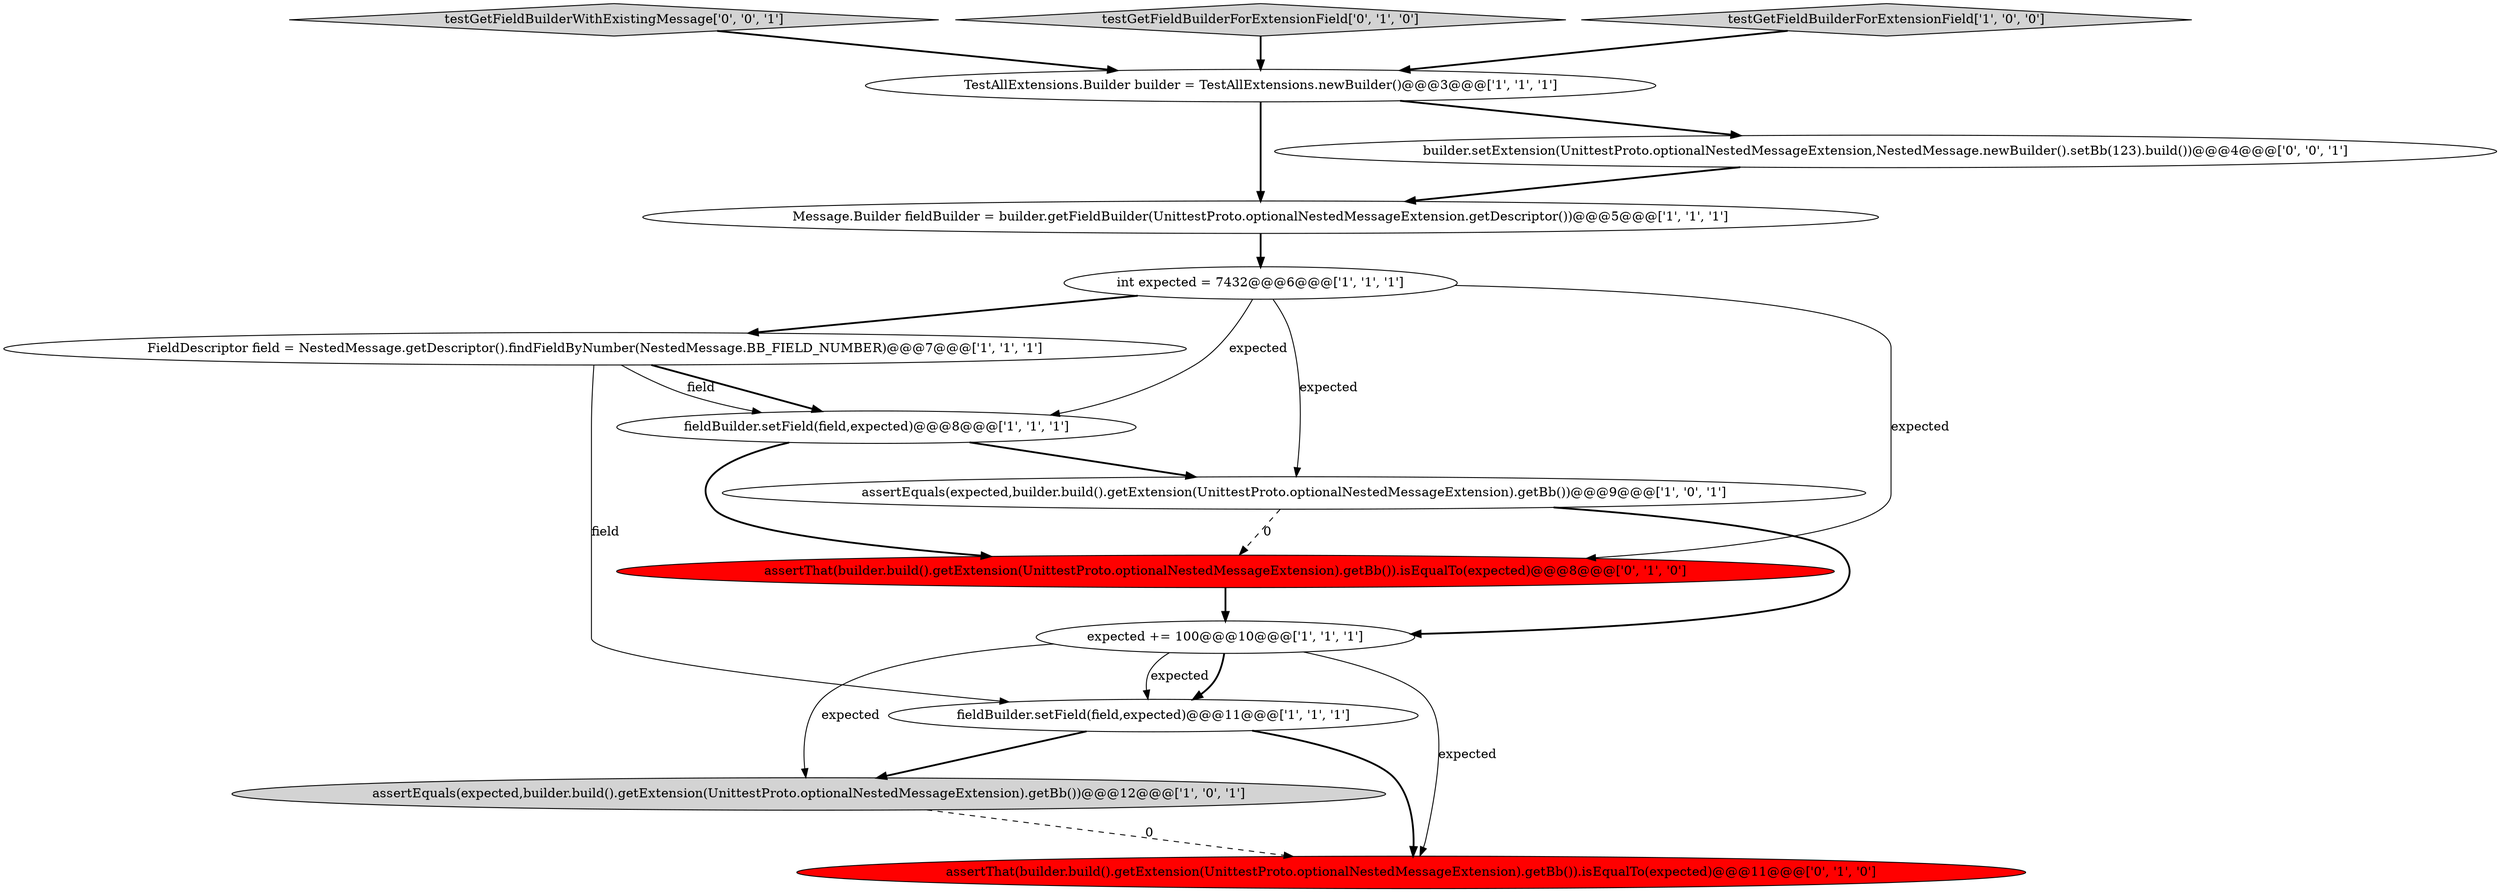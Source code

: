 digraph {
5 [style = filled, label = "assertEquals(expected,builder.build().getExtension(UnittestProto.optionalNestedMessageExtension).getBb())@@@12@@@['1', '0', '1']", fillcolor = lightgray, shape = ellipse image = "AAA0AAABBB1BBB"];
13 [style = filled, label = "testGetFieldBuilderWithExistingMessage['0', '0', '1']", fillcolor = lightgray, shape = diamond image = "AAA0AAABBB3BBB"];
3 [style = filled, label = "Message.Builder fieldBuilder = builder.getFieldBuilder(UnittestProto.optionalNestedMessageExtension.getDescriptor())@@@5@@@['1', '1', '1']", fillcolor = white, shape = ellipse image = "AAA0AAABBB1BBB"];
11 [style = filled, label = "testGetFieldBuilderForExtensionField['0', '1', '0']", fillcolor = lightgray, shape = diamond image = "AAA0AAABBB2BBB"];
2 [style = filled, label = "TestAllExtensions.Builder builder = TestAllExtensions.newBuilder()@@@3@@@['1', '1', '1']", fillcolor = white, shape = ellipse image = "AAA0AAABBB1BBB"];
7 [style = filled, label = "fieldBuilder.setField(field,expected)@@@8@@@['1', '1', '1']", fillcolor = white, shape = ellipse image = "AAA0AAABBB1BBB"];
12 [style = filled, label = "assertThat(builder.build().getExtension(UnittestProto.optionalNestedMessageExtension).getBb()).isEqualTo(expected)@@@11@@@['0', '1', '0']", fillcolor = red, shape = ellipse image = "AAA1AAABBB2BBB"];
1 [style = filled, label = "expected += 100@@@10@@@['1', '1', '1']", fillcolor = white, shape = ellipse image = "AAA0AAABBB1BBB"];
10 [style = filled, label = "assertThat(builder.build().getExtension(UnittestProto.optionalNestedMessageExtension).getBb()).isEqualTo(expected)@@@8@@@['0', '1', '0']", fillcolor = red, shape = ellipse image = "AAA1AAABBB2BBB"];
4 [style = filled, label = "fieldBuilder.setField(field,expected)@@@11@@@['1', '1', '1']", fillcolor = white, shape = ellipse image = "AAA0AAABBB1BBB"];
0 [style = filled, label = "assertEquals(expected,builder.build().getExtension(UnittestProto.optionalNestedMessageExtension).getBb())@@@9@@@['1', '0', '1']", fillcolor = white, shape = ellipse image = "AAA0AAABBB1BBB"];
14 [style = filled, label = "builder.setExtension(UnittestProto.optionalNestedMessageExtension,NestedMessage.newBuilder().setBb(123).build())@@@4@@@['0', '0', '1']", fillcolor = white, shape = ellipse image = "AAA0AAABBB3BBB"];
6 [style = filled, label = "int expected = 7432@@@6@@@['1', '1', '1']", fillcolor = white, shape = ellipse image = "AAA0AAABBB1BBB"];
8 [style = filled, label = "testGetFieldBuilderForExtensionField['1', '0', '0']", fillcolor = lightgray, shape = diamond image = "AAA0AAABBB1BBB"];
9 [style = filled, label = "FieldDescriptor field = NestedMessage.getDescriptor().findFieldByNumber(NestedMessage.BB_FIELD_NUMBER)@@@7@@@['1', '1', '1']", fillcolor = white, shape = ellipse image = "AAA0AAABBB1BBB"];
14->3 [style = bold, label=""];
1->12 [style = solid, label="expected"];
1->4 [style = bold, label=""];
5->12 [style = dashed, label="0"];
7->10 [style = bold, label=""];
2->3 [style = bold, label=""];
3->6 [style = bold, label=""];
7->0 [style = bold, label=""];
9->4 [style = solid, label="field"];
6->0 [style = solid, label="expected"];
9->7 [style = bold, label=""];
6->10 [style = solid, label="expected"];
11->2 [style = bold, label=""];
1->4 [style = solid, label="expected"];
0->10 [style = dashed, label="0"];
8->2 [style = bold, label=""];
9->7 [style = solid, label="field"];
0->1 [style = bold, label=""];
1->5 [style = solid, label="expected"];
2->14 [style = bold, label=""];
4->12 [style = bold, label=""];
6->9 [style = bold, label=""];
10->1 [style = bold, label=""];
4->5 [style = bold, label=""];
13->2 [style = bold, label=""];
6->7 [style = solid, label="expected"];
}
